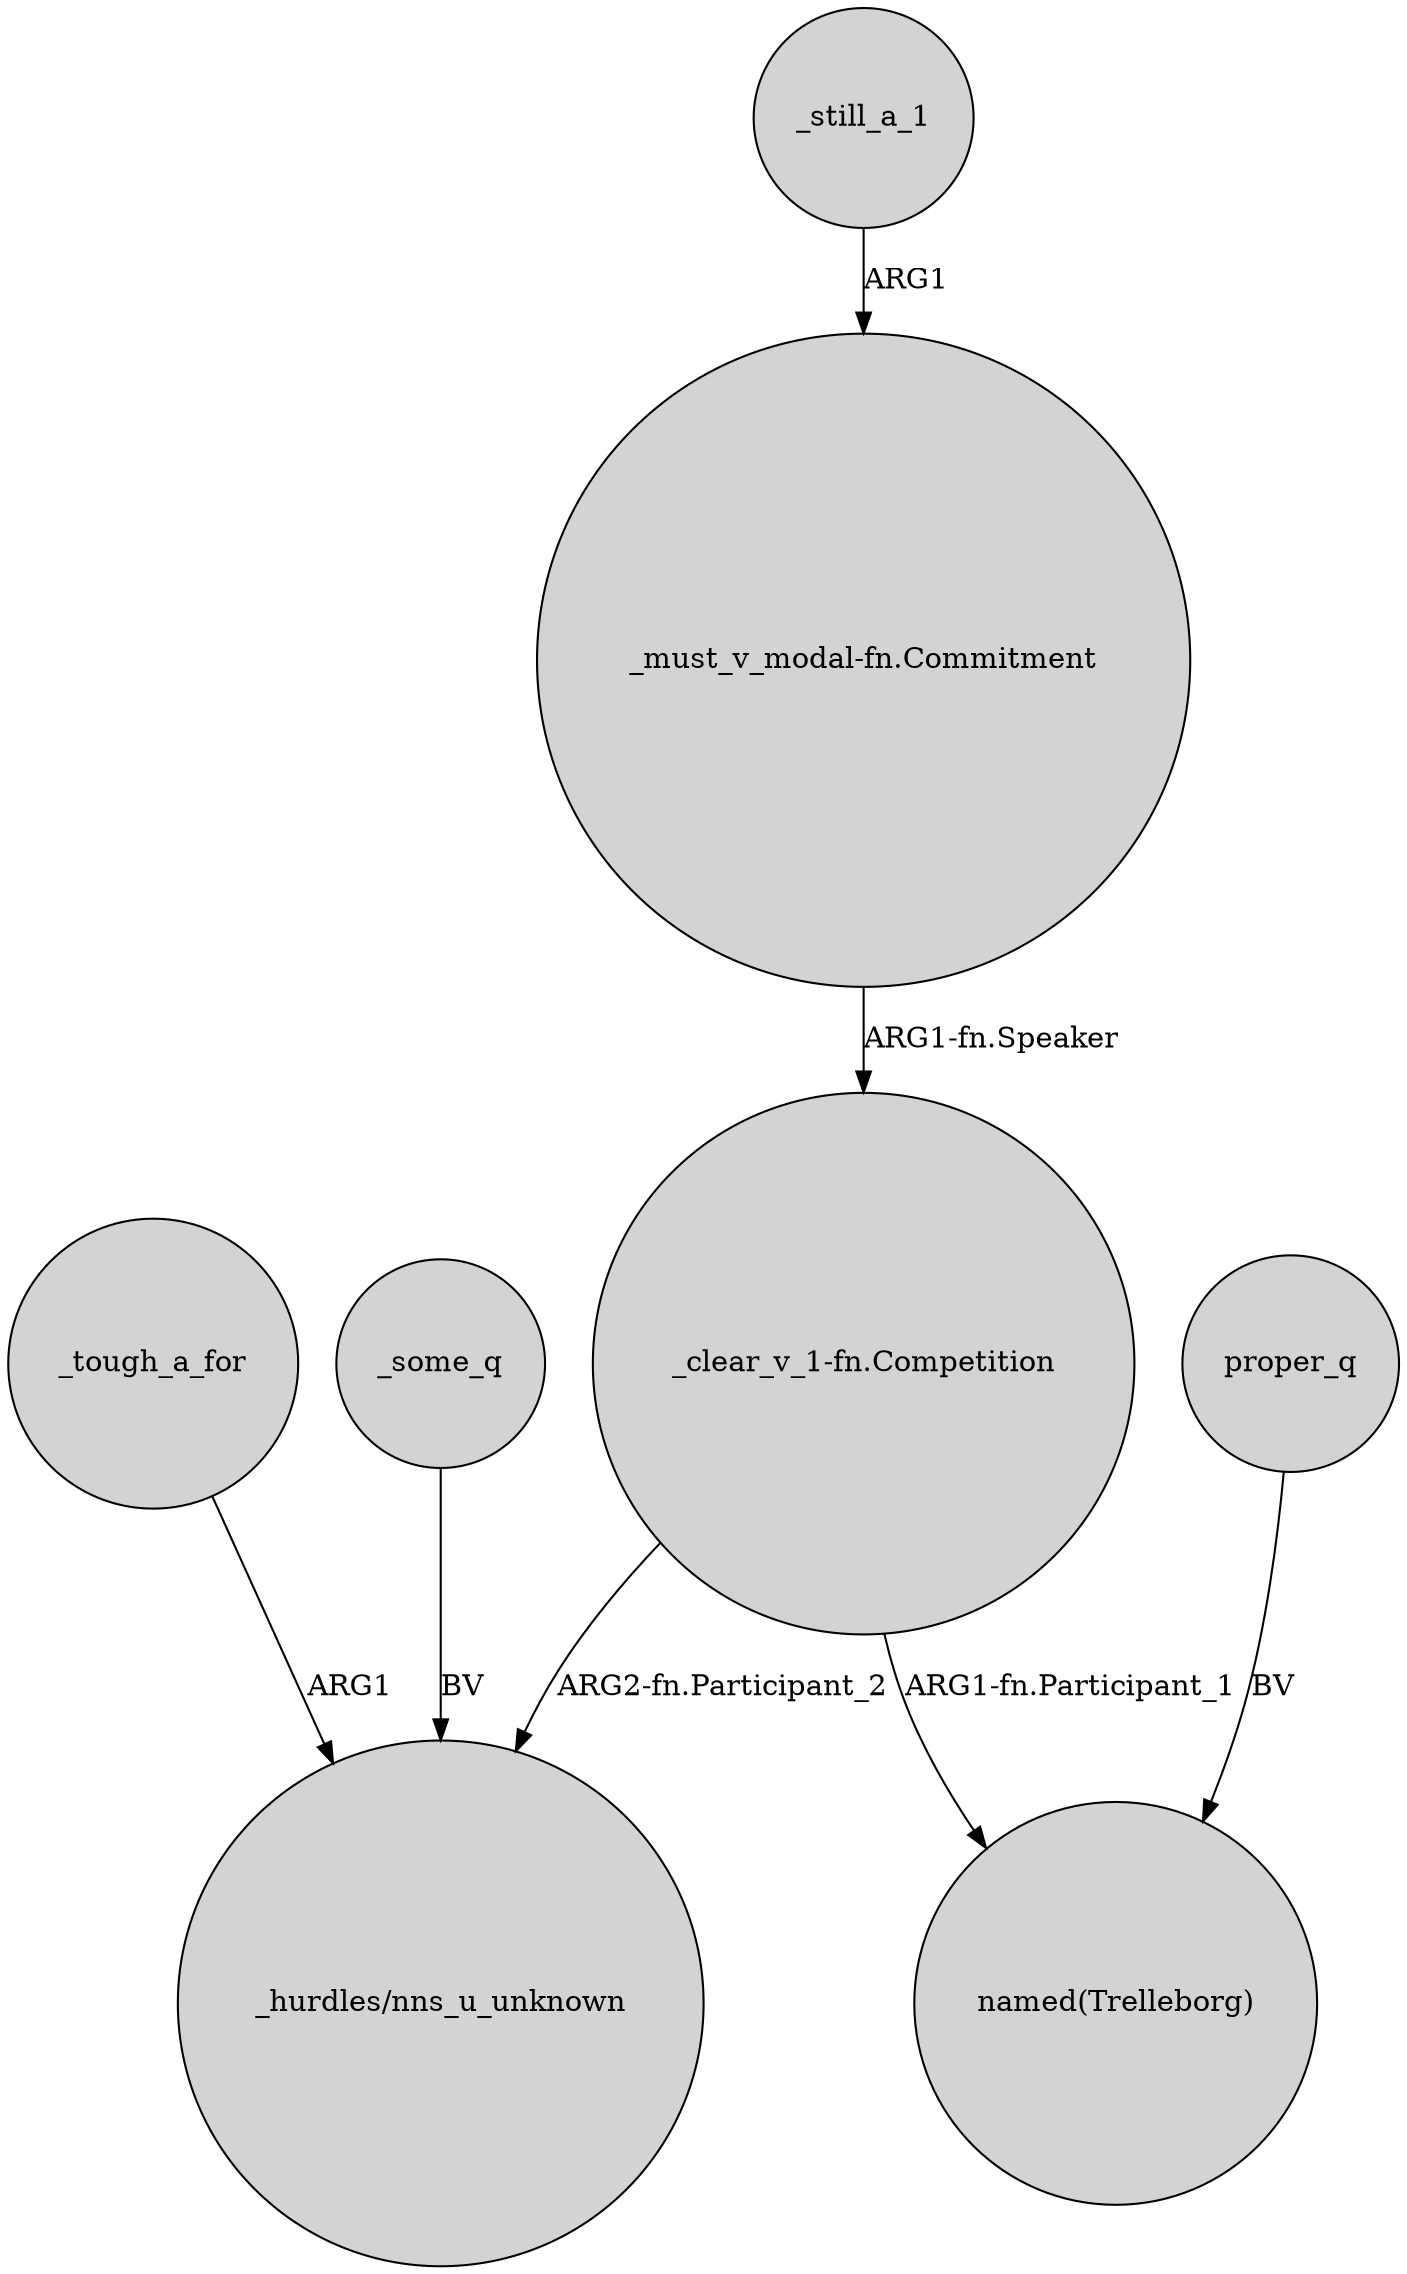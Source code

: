 digraph {
	node [shape=circle style=filled]
	"_must_v_modal-fn.Commitment" -> "_clear_v_1-fn.Competition" [label="ARG1-fn.Speaker"]
	_tough_a_for -> "_hurdles/nns_u_unknown" [label=ARG1]
	"_clear_v_1-fn.Competition" -> "_hurdles/nns_u_unknown" [label="ARG2-fn.Participant_2"]
	"_clear_v_1-fn.Competition" -> "named(Trelleborg)" [label="ARG1-fn.Participant_1"]
	proper_q -> "named(Trelleborg)" [label=BV]
	_still_a_1 -> "_must_v_modal-fn.Commitment" [label=ARG1]
	_some_q -> "_hurdles/nns_u_unknown" [label=BV]
}
